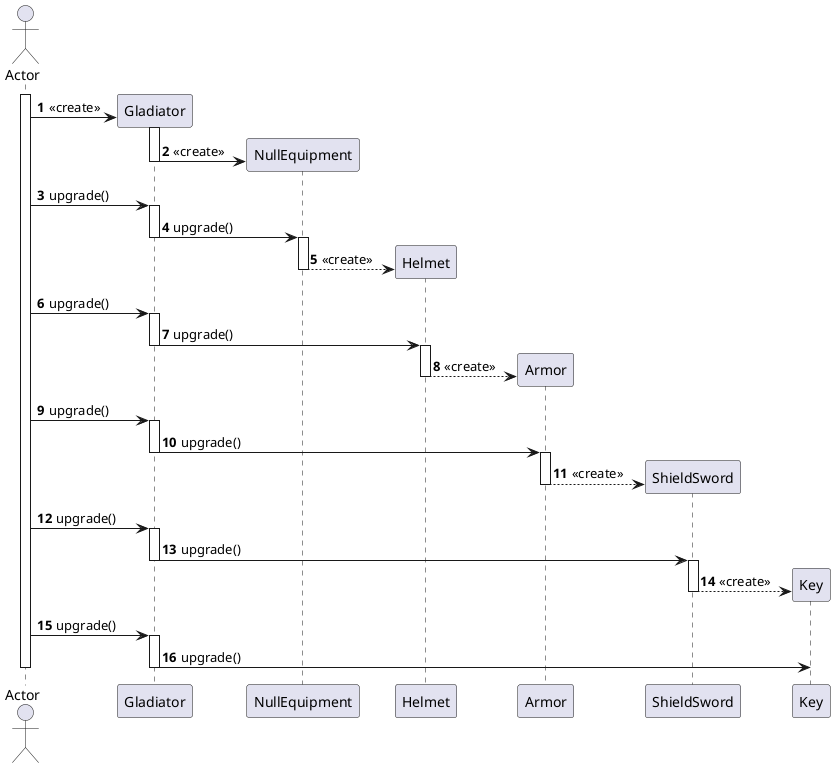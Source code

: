 @startuml
autonumber
actor Actor
activate Actor

create Gladiator
Actor -> Gladiator: <<create>>
activate Gladiator
    create NullEquipment
    Gladiator -> NullEquipment: <<create>>
deactivate Gladiator

Actor -> Gladiator: upgrade()
activate Gladiator
    Gladiator -> NullEquipment: upgrade()
deactivate Gladiator

activate NullEquipment
create Helmet
    NullEquipment --> Helmet: <<create>>
deactivate NullEquipment

Actor -> Gladiator: upgrade()
activate Gladiator
    Gladiator -> Helmet: upgrade()
deactivate Gladiator

activate Helmet
    create Armor
    Helmet --> Armor: <<create>>
deactivate Helmet

Actor -> Gladiator: upgrade()
activate Gladiator
    Gladiator -> Armor: upgrade()
deactivate Gladiator

activate Armor
    create ShieldSword
    Armor --> ShieldSword: <<create>>
deactivate Armor

Actor -> Gladiator: upgrade()
activate Gladiator
    Gladiator -> ShieldSword: upgrade()
deactivate Gladiator

activate ShieldSword
    create Key
    ShieldSword --> Key: <<create>>
deactivate ShieldSword

Actor -> Gladiator: upgrade()
activate Gladiator
    Gladiator -> Key: upgrade()
deactivate Gladiator

deactivate Actor
@enduml